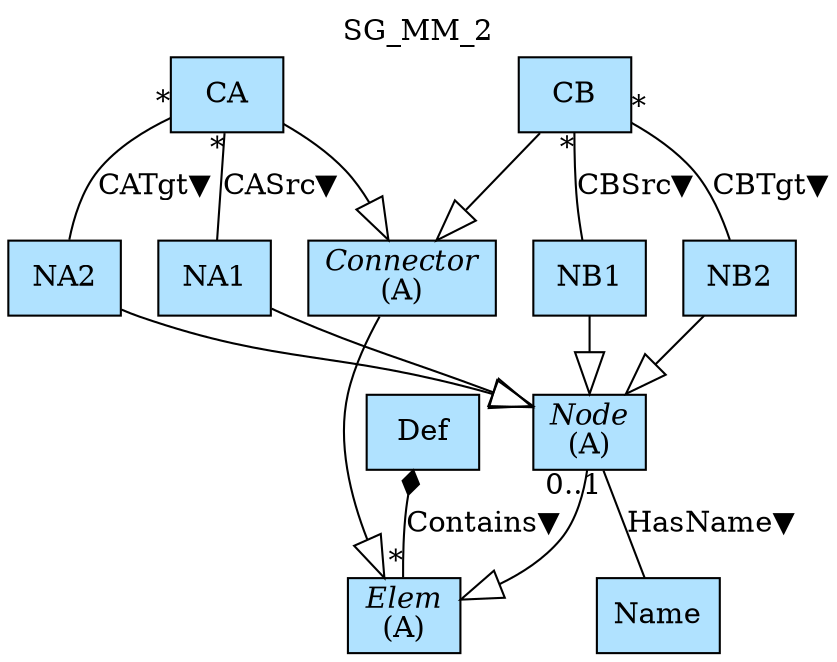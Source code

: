 digraph {graph[label=SG_MM_2,labelloc=tl,labelfontsize=12];
"Def"[shape=record,fillcolor=lightskyblue1,style = filled,label="Def"];
"Name"[shape=record,fillcolor=lightskyblue1,style = filled,label="Name"];
"Elem"[shape=record,fillcolor=lightskyblue1,style = filled,label=<{<I>Elem</I><br/>(A)}>];
"Connector"[shape=record,fillcolor=lightskyblue1,style = filled,label=<{<I>Connector</I><br/>(A)}>];
"Node"[shape=record,fillcolor=lightskyblue1,style = filled,label=<{<I>Node</I><br/>(A)}>];
"NA1"[shape=record,fillcolor=lightskyblue1,style = filled,label="NA1"];
"NA2"[shape=record,fillcolor=lightskyblue1,style = filled,label="NA2"];
"NB1"[shape=record,fillcolor=lightskyblue1,style = filled,label="NB1"];
"NB2"[shape=record,fillcolor=lightskyblue1,style = filled,label="NB2"];
"CA"[shape=record,fillcolor=lightskyblue1,style = filled,label="CA"];
"CB"[shape=record,fillcolor=lightskyblue1,style = filled,label="CB"];

"Connector"->"Elem"[arrowhead=onormal,arrowsize=2.0];
"Node"->"Elem"[arrowhead=onormal,arrowsize=2.0];
"CA"->"Connector"[arrowhead=onormal,arrowsize=2.0];
"CB"->"Connector"[arrowhead=onormal,arrowsize=2.0];
"NA1"->"Node"[arrowhead=onormal,arrowsize=2.0];
"NA2"->"Node"[arrowhead=onormal,arrowsize=2.0];
"NB1"->"Node"[arrowhead=onormal,arrowsize=2.0];
"NB2"->"Node"[arrowhead=onormal,arrowsize=2.0];
"Node"->"Name"[label="HasName▼",dir=none,taillabel="0..1",headlabel=""];
"Def"->"Elem"[label="Contains▼",arrowtail=diamond,arrowhead=none,dir=both,taillabel="",headlabel="*"];
"CA"->"NA1"[label="CASrc▼",dir=none,taillabel="*",headlabel=""];
"CA"->"NA2"[label="CATgt▼",dir=none,taillabel="*",headlabel=""];
"CB"->"NB1"[label="CBSrc▼",dir=none,taillabel="*",headlabel=""];
"CB"->"NB2"[label="CBTgt▼",dir=none,taillabel="*",headlabel=""];
}